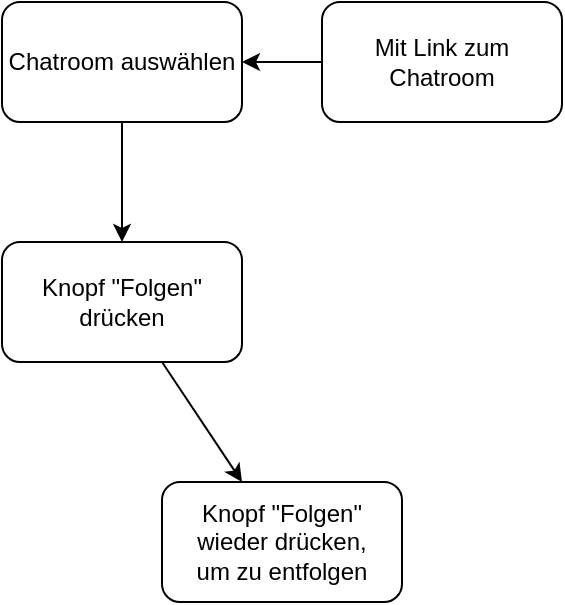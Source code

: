 <mxfile version="24.4.4" type="device">
  <diagram name="Page-1" id="XfbfhSThyYlq-g7E9yNi">
    <mxGraphModel dx="314" dy="336" grid="1" gridSize="10" guides="1" tooltips="1" connect="1" arrows="1" fold="1" page="1" pageScale="1" pageWidth="850" pageHeight="1100" math="0" shadow="0">
      <root>
        <mxCell id="0" />
        <mxCell id="1" parent="0" />
        <mxCell id="OeIUSfiR1FeeAdiLaBsW-1" value="Chatroom auswählen" style="rounded=1;whiteSpace=wrap;html=1;" parent="1" vertex="1">
          <mxGeometry x="240" y="320" width="120" height="60" as="geometry" />
        </mxCell>
        <mxCell id="OeIUSfiR1FeeAdiLaBsW-2" value="Mit Link zum Chatroom" style="rounded=1;whiteSpace=wrap;html=1;" parent="1" vertex="1">
          <mxGeometry x="400" y="320" width="120" height="60" as="geometry" />
        </mxCell>
        <mxCell id="OeIUSfiR1FeeAdiLaBsW-3" value="" style="endArrow=classic;html=1;rounded=0;" parent="1" source="OeIUSfiR1FeeAdiLaBsW-2" target="OeIUSfiR1FeeAdiLaBsW-1" edge="1">
          <mxGeometry width="50" height="50" relative="1" as="geometry">
            <mxPoint x="400" y="360" as="sourcePoint" />
            <mxPoint x="360" y="420" as="targetPoint" />
          </mxGeometry>
        </mxCell>
        <mxCell id="OeIUSfiR1FeeAdiLaBsW-4" value="Knopf &quot;Folgen&quot; drücken" style="rounded=1;whiteSpace=wrap;html=1;" parent="1" vertex="1">
          <mxGeometry x="240" y="440" width="120" height="60" as="geometry" />
        </mxCell>
        <mxCell id="OeIUSfiR1FeeAdiLaBsW-6" value="Knopf &quot;Folgen&quot; wieder drücken,&lt;br&gt;um zu entfolgen" style="rounded=1;whiteSpace=wrap;html=1;" parent="1" vertex="1">
          <mxGeometry x="320" y="560" width="120" height="60" as="geometry" />
        </mxCell>
        <mxCell id="OeIUSfiR1FeeAdiLaBsW-8" value="" style="endArrow=classic;html=1;rounded=0;" parent="1" source="OeIUSfiR1FeeAdiLaBsW-1" target="OeIUSfiR1FeeAdiLaBsW-4" edge="1">
          <mxGeometry width="50" height="50" relative="1" as="geometry">
            <mxPoint x="410" y="360" as="sourcePoint" />
            <mxPoint x="370" y="360" as="targetPoint" />
            <Array as="points" />
          </mxGeometry>
        </mxCell>
        <mxCell id="OeIUSfiR1FeeAdiLaBsW-10" value="" style="endArrow=classic;html=1;rounded=0;" parent="1" source="OeIUSfiR1FeeAdiLaBsW-4" target="OeIUSfiR1FeeAdiLaBsW-6" edge="1">
          <mxGeometry width="50" height="50" relative="1" as="geometry">
            <mxPoint x="190" y="380" as="sourcePoint" />
            <mxPoint x="190" y="440" as="targetPoint" />
            <Array as="points" />
          </mxGeometry>
        </mxCell>
      </root>
    </mxGraphModel>
  </diagram>
</mxfile>
